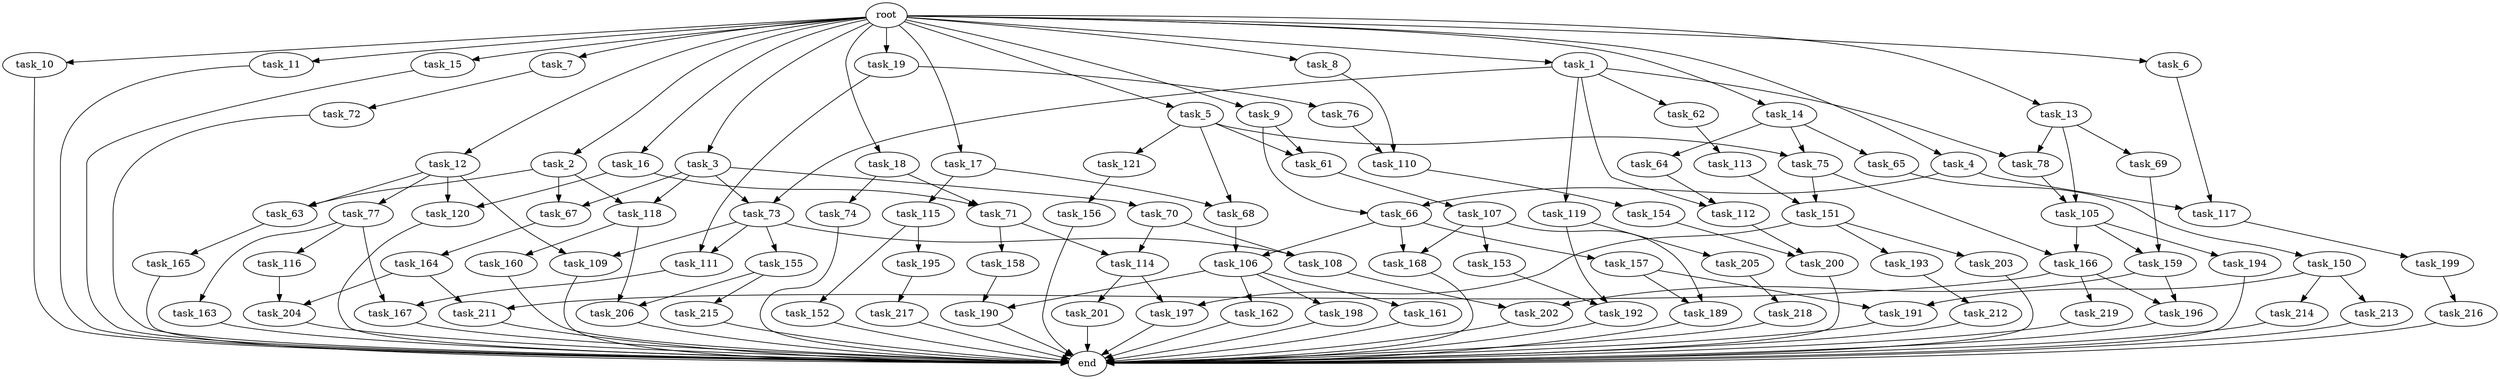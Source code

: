 digraph G {
  root [size="0.000000"];
  task_1 [size="1024.000000"];
  task_2 [size="1024.000000"];
  task_3 [size="1024.000000"];
  task_4 [size="1024.000000"];
  task_5 [size="1024.000000"];
  task_6 [size="1024.000000"];
  task_7 [size="1024.000000"];
  task_8 [size="1024.000000"];
  task_9 [size="1024.000000"];
  task_10 [size="1024.000000"];
  task_11 [size="1024.000000"];
  task_12 [size="1024.000000"];
  task_13 [size="1024.000000"];
  task_14 [size="1024.000000"];
  task_15 [size="1024.000000"];
  task_16 [size="1024.000000"];
  task_17 [size="1024.000000"];
  task_18 [size="1024.000000"];
  task_19 [size="1024.000000"];
  task_61 [size="627065225216.000000"];
  task_62 [size="309237645312.000000"];
  task_63 [size="1073741824000.000000"];
  task_64 [size="137438953472.000000"];
  task_65 [size="137438953472.000000"];
  task_66 [size="1408749273088.000000"];
  task_67 [size="1168231104512.000000"];
  task_68 [size="154618822656.000000"];
  task_69 [size="695784701952.000000"];
  task_70 [size="309237645312.000000"];
  task_71 [size="386547056640.000000"];
  task_72 [size="137438953472.000000"];
  task_73 [size="618475290624.000000"];
  task_74 [size="77309411328.000000"];
  task_75 [size="214748364800.000000"];
  task_76 [size="549755813888.000000"];
  task_77 [size="214748364800.000000"];
  task_78 [size="1005022347264.000000"];
  task_105 [size="1554778161152.000000"];
  task_106 [size="833223655424.000000"];
  task_107 [size="77309411328.000000"];
  task_108 [size="910533066752.000000"];
  task_109 [size="429496729600.000000"];
  task_110 [size="773094113280.000000"];
  task_111 [size="764504178688.000000"];
  task_112 [size="386547056640.000000"];
  task_113 [size="214748364800.000000"];
  task_114 [size="833223655424.000000"];
  task_115 [size="77309411328.000000"];
  task_116 [size="420906795008.000000"];
  task_117 [size="1408749273088.000000"];
  task_118 [size="1168231104512.000000"];
  task_119 [size="309237645312.000000"];
  task_120 [size="523986010112.000000"];
  task_121 [size="77309411328.000000"];
  task_150 [size="695784701952.000000"];
  task_151 [size="1116691496960.000000"];
  task_152 [size="309237645312.000000"];
  task_153 [size="34359738368.000000"];
  task_154 [size="858993459200.000000"];
  task_155 [size="214748364800.000000"];
  task_156 [size="309237645312.000000"];
  task_157 [size="695784701952.000000"];
  task_158 [size="137438953472.000000"];
  task_159 [size="1391569403904.000000"];
  task_160 [size="420906795008.000000"];
  task_161 [size="137438953472.000000"];
  task_162 [size="137438953472.000000"];
  task_163 [size="420906795008.000000"];
  task_164 [size="214748364800.000000"];
  task_165 [size="549755813888.000000"];
  task_166 [size="1116691496960.000000"];
  task_167 [size="1116691496960.000000"];
  task_168 [size="730144440320.000000"];
  task_189 [size="584115552256.000000"];
  task_190 [size="352187318272.000000"];
  task_191 [size="764504178688.000000"];
  task_192 [size="446676598784.000000"];
  task_193 [size="695784701952.000000"];
  task_194 [size="695784701952.000000"];
  task_195 [size="309237645312.000000"];
  task_196 [size="171798691840.000000"];
  task_197 [size="730144440320.000000"];
  task_198 [size="137438953472.000000"];
  task_199 [size="309237645312.000000"];
  task_200 [size="1116691496960.000000"];
  task_201 [size="34359738368.000000"];
  task_202 [size="996432412672.000000"];
  task_203 [size="695784701952.000000"];
  task_204 [size="773094113280.000000"];
  task_205 [size="309237645312.000000"];
  task_206 [size="455266533376.000000"];
  task_211 [size="730144440320.000000"];
  task_212 [size="214748364800.000000"];
  task_213 [size="214748364800.000000"];
  task_214 [size="214748364800.000000"];
  task_215 [size="34359738368.000000"];
  task_216 [size="858993459200.000000"];
  task_217 [size="137438953472.000000"];
  task_218 [size="34359738368.000000"];
  task_219 [size="34359738368.000000"];
  end [size="0.000000"];

  root -> task_1 [size="1.000000"];
  root -> task_2 [size="1.000000"];
  root -> task_3 [size="1.000000"];
  root -> task_4 [size="1.000000"];
  root -> task_5 [size="1.000000"];
  root -> task_6 [size="1.000000"];
  root -> task_7 [size="1.000000"];
  root -> task_8 [size="1.000000"];
  root -> task_9 [size="1.000000"];
  root -> task_10 [size="1.000000"];
  root -> task_11 [size="1.000000"];
  root -> task_12 [size="1.000000"];
  root -> task_13 [size="1.000000"];
  root -> task_14 [size="1.000000"];
  root -> task_15 [size="1.000000"];
  root -> task_16 [size="1.000000"];
  root -> task_17 [size="1.000000"];
  root -> task_18 [size="1.000000"];
  root -> task_19 [size="1.000000"];
  task_1 -> task_62 [size="301989888.000000"];
  task_1 -> task_73 [size="301989888.000000"];
  task_1 -> task_78 [size="301989888.000000"];
  task_1 -> task_112 [size="301989888.000000"];
  task_1 -> task_119 [size="301989888.000000"];
  task_2 -> task_63 [size="838860800.000000"];
  task_2 -> task_67 [size="838860800.000000"];
  task_2 -> task_118 [size="838860800.000000"];
  task_3 -> task_67 [size="301989888.000000"];
  task_3 -> task_70 [size="301989888.000000"];
  task_3 -> task_73 [size="301989888.000000"];
  task_3 -> task_118 [size="301989888.000000"];
  task_4 -> task_66 [size="838860800.000000"];
  task_4 -> task_117 [size="838860800.000000"];
  task_5 -> task_61 [size="75497472.000000"];
  task_5 -> task_68 [size="75497472.000000"];
  task_5 -> task_75 [size="75497472.000000"];
  task_5 -> task_121 [size="75497472.000000"];
  task_6 -> task_117 [size="536870912.000000"];
  task_7 -> task_72 [size="134217728.000000"];
  task_8 -> task_110 [size="679477248.000000"];
  task_9 -> task_61 [size="536870912.000000"];
  task_9 -> task_66 [size="536870912.000000"];
  task_10 -> end [size="1.000000"];
  task_11 -> end [size="1.000000"];
  task_12 -> task_63 [size="209715200.000000"];
  task_12 -> task_77 [size="209715200.000000"];
  task_12 -> task_109 [size="209715200.000000"];
  task_12 -> task_120 [size="209715200.000000"];
  task_13 -> task_69 [size="679477248.000000"];
  task_13 -> task_78 [size="679477248.000000"];
  task_13 -> task_105 [size="679477248.000000"];
  task_14 -> task_64 [size="134217728.000000"];
  task_14 -> task_65 [size="134217728.000000"];
  task_14 -> task_75 [size="134217728.000000"];
  task_15 -> end [size="1.000000"];
  task_16 -> task_71 [size="301989888.000000"];
  task_16 -> task_120 [size="301989888.000000"];
  task_17 -> task_68 [size="75497472.000000"];
  task_17 -> task_115 [size="75497472.000000"];
  task_18 -> task_71 [size="75497472.000000"];
  task_18 -> task_74 [size="75497472.000000"];
  task_19 -> task_76 [size="536870912.000000"];
  task_19 -> task_111 [size="536870912.000000"];
  task_61 -> task_107 [size="75497472.000000"];
  task_62 -> task_113 [size="209715200.000000"];
  task_63 -> task_165 [size="536870912.000000"];
  task_64 -> task_112 [size="75497472.000000"];
  task_65 -> task_150 [size="679477248.000000"];
  task_66 -> task_106 [size="679477248.000000"];
  task_66 -> task_157 [size="679477248.000000"];
  task_66 -> task_168 [size="679477248.000000"];
  task_67 -> task_164 [size="209715200.000000"];
  task_68 -> task_106 [size="134217728.000000"];
  task_69 -> task_159 [size="679477248.000000"];
  task_70 -> task_108 [size="679477248.000000"];
  task_70 -> task_114 [size="679477248.000000"];
  task_71 -> task_114 [size="134217728.000000"];
  task_71 -> task_158 [size="134217728.000000"];
  task_72 -> end [size="1.000000"];
  task_73 -> task_108 [size="209715200.000000"];
  task_73 -> task_109 [size="209715200.000000"];
  task_73 -> task_111 [size="209715200.000000"];
  task_73 -> task_155 [size="209715200.000000"];
  task_74 -> end [size="1.000000"];
  task_75 -> task_151 [size="411041792.000000"];
  task_75 -> task_166 [size="411041792.000000"];
  task_76 -> task_110 [size="75497472.000000"];
  task_77 -> task_116 [size="411041792.000000"];
  task_77 -> task_163 [size="411041792.000000"];
  task_77 -> task_167 [size="411041792.000000"];
  task_78 -> task_105 [size="838860800.000000"];
  task_105 -> task_159 [size="679477248.000000"];
  task_105 -> task_166 [size="679477248.000000"];
  task_105 -> task_194 [size="679477248.000000"];
  task_106 -> task_161 [size="134217728.000000"];
  task_106 -> task_162 [size="134217728.000000"];
  task_106 -> task_190 [size="134217728.000000"];
  task_106 -> task_198 [size="134217728.000000"];
  task_107 -> task_153 [size="33554432.000000"];
  task_107 -> task_168 [size="33554432.000000"];
  task_107 -> task_189 [size="33554432.000000"];
  task_108 -> task_202 [size="838860800.000000"];
  task_109 -> end [size="1.000000"];
  task_110 -> task_154 [size="838860800.000000"];
  task_111 -> task_167 [size="679477248.000000"];
  task_112 -> task_200 [size="411041792.000000"];
  task_113 -> task_151 [size="679477248.000000"];
  task_114 -> task_197 [size="33554432.000000"];
  task_114 -> task_201 [size="33554432.000000"];
  task_115 -> task_152 [size="301989888.000000"];
  task_115 -> task_195 [size="301989888.000000"];
  task_116 -> task_204 [size="75497472.000000"];
  task_117 -> task_199 [size="301989888.000000"];
  task_118 -> task_160 [size="411041792.000000"];
  task_118 -> task_206 [size="411041792.000000"];
  task_119 -> task_192 [size="301989888.000000"];
  task_119 -> task_205 [size="301989888.000000"];
  task_120 -> end [size="1.000000"];
  task_121 -> task_156 [size="301989888.000000"];
  task_150 -> task_191 [size="209715200.000000"];
  task_150 -> task_213 [size="209715200.000000"];
  task_150 -> task_214 [size="209715200.000000"];
  task_151 -> task_193 [size="679477248.000000"];
  task_151 -> task_197 [size="679477248.000000"];
  task_151 -> task_203 [size="679477248.000000"];
  task_152 -> end [size="1.000000"];
  task_153 -> task_192 [size="134217728.000000"];
  task_154 -> task_200 [size="679477248.000000"];
  task_155 -> task_206 [size="33554432.000000"];
  task_155 -> task_215 [size="33554432.000000"];
  task_156 -> end [size="1.000000"];
  task_157 -> task_189 [size="536870912.000000"];
  task_157 -> task_191 [size="536870912.000000"];
  task_158 -> task_190 [size="209715200.000000"];
  task_159 -> task_196 [size="134217728.000000"];
  task_159 -> task_202 [size="134217728.000000"];
  task_160 -> end [size="1.000000"];
  task_161 -> end [size="1.000000"];
  task_162 -> end [size="1.000000"];
  task_163 -> end [size="1.000000"];
  task_164 -> task_204 [size="679477248.000000"];
  task_164 -> task_211 [size="679477248.000000"];
  task_165 -> end [size="1.000000"];
  task_166 -> task_196 [size="33554432.000000"];
  task_166 -> task_211 [size="33554432.000000"];
  task_166 -> task_219 [size="33554432.000000"];
  task_167 -> end [size="1.000000"];
  task_168 -> end [size="1.000000"];
  task_189 -> end [size="1.000000"];
  task_190 -> end [size="1.000000"];
  task_191 -> end [size="1.000000"];
  task_192 -> end [size="1.000000"];
  task_193 -> task_212 [size="209715200.000000"];
  task_194 -> end [size="1.000000"];
  task_195 -> task_217 [size="134217728.000000"];
  task_196 -> end [size="1.000000"];
  task_197 -> end [size="1.000000"];
  task_198 -> end [size="1.000000"];
  task_199 -> task_216 [size="838860800.000000"];
  task_200 -> end [size="1.000000"];
  task_201 -> end [size="1.000000"];
  task_202 -> end [size="1.000000"];
  task_203 -> end [size="1.000000"];
  task_204 -> end [size="1.000000"];
  task_205 -> task_218 [size="33554432.000000"];
  task_206 -> end [size="1.000000"];
  task_211 -> end [size="1.000000"];
  task_212 -> end [size="1.000000"];
  task_213 -> end [size="1.000000"];
  task_214 -> end [size="1.000000"];
  task_215 -> end [size="1.000000"];
  task_216 -> end [size="1.000000"];
  task_217 -> end [size="1.000000"];
  task_218 -> end [size="1.000000"];
  task_219 -> end [size="1.000000"];
}
